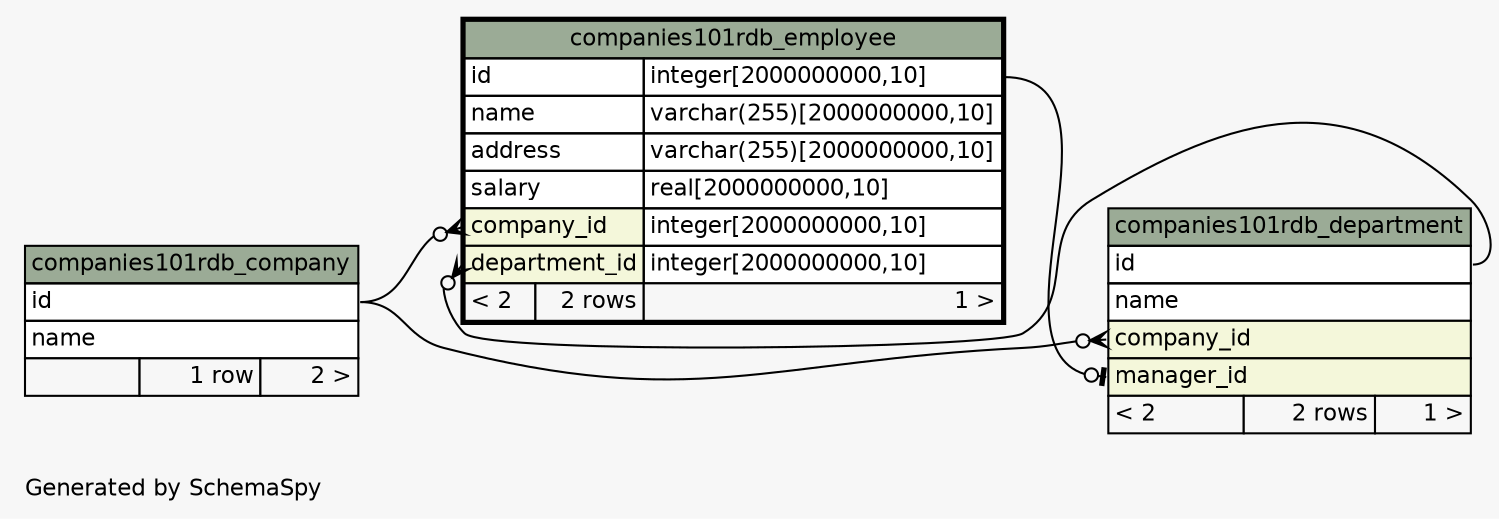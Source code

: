 // dot 2.38.0 on Windows 7 6.1
// SchemaSpy rev 590
digraph "oneDegreeRelationshipsDiagram" {
  graph [
    rankdir="RL"
    bgcolor="#f7f7f7"
    label="\nGenerated by SchemaSpy"
    labeljust="l"
    nodesep="0.18"
    ranksep="0.46"
    fontname="Helvetica"
    fontsize="11"
  ];
  node [
    fontname="Helvetica"
    fontsize="11"
    shape="plaintext"
  ];
  edge [
    arrowsize="0.8"
  ];
  "companies101rdb_department":"company_id":w -> "companies101rdb_company":"id":e [arrowhead=none dir=back arrowtail=crowodot];
  "companies101rdb_department":"manager_id":w -> "companies101rdb_employee":"id.type":e [arrowhead=none dir=back arrowtail=teeodot];
  "companies101rdb_employee":"company_id":w -> "companies101rdb_company":"id":e [arrowhead=none dir=back arrowtail=crowodot];
  "companies101rdb_employee":"department_id":w -> "companies101rdb_department":"id":e [arrowhead=none dir=back arrowtail=crowodot];
  "companies101rdb_company" [
    label=<
    <TABLE BORDER="0" CELLBORDER="1" CELLSPACING="0" BGCOLOR="#ffffff">
      <TR><TD COLSPAN="3" BGCOLOR="#9bab96" ALIGN="CENTER">companies101rdb_company</TD></TR>
      <TR><TD PORT="id" COLSPAN="3" ALIGN="LEFT">id</TD></TR>
      <TR><TD PORT="name" COLSPAN="3" ALIGN="LEFT">name</TD></TR>
      <TR><TD ALIGN="LEFT" BGCOLOR="#f7f7f7">  </TD><TD ALIGN="RIGHT" BGCOLOR="#f7f7f7">1 row</TD><TD ALIGN="RIGHT" BGCOLOR="#f7f7f7">2 &gt;</TD></TR>
    </TABLE>>
    URL="companies101rdb_company.html"
    tooltip="companies101rdb_company"
  ];
  "companies101rdb_department" [
    label=<
    <TABLE BORDER="0" CELLBORDER="1" CELLSPACING="0" BGCOLOR="#ffffff">
      <TR><TD COLSPAN="3" BGCOLOR="#9bab96" ALIGN="CENTER">companies101rdb_department</TD></TR>
      <TR><TD PORT="id" COLSPAN="3" ALIGN="LEFT">id</TD></TR>
      <TR><TD PORT="name" COLSPAN="3" ALIGN="LEFT">name</TD></TR>
      <TR><TD PORT="company_id" COLSPAN="3" BGCOLOR="#f4f7da" ALIGN="LEFT">company_id</TD></TR>
      <TR><TD PORT="manager_id" COLSPAN="3" BGCOLOR="#f4f7da" ALIGN="LEFT">manager_id</TD></TR>
      <TR><TD ALIGN="LEFT" BGCOLOR="#f7f7f7">&lt; 2</TD><TD ALIGN="RIGHT" BGCOLOR="#f7f7f7">2 rows</TD><TD ALIGN="RIGHT" BGCOLOR="#f7f7f7">1 &gt;</TD></TR>
    </TABLE>>
    URL="companies101rdb_department.html"
    tooltip="companies101rdb_department"
  ];
  "companies101rdb_employee" [
    label=<
    <TABLE BORDER="2" CELLBORDER="1" CELLSPACING="0" BGCOLOR="#ffffff">
      <TR><TD COLSPAN="3" BGCOLOR="#9bab96" ALIGN="CENTER">companies101rdb_employee</TD></TR>
      <TR><TD PORT="id" COLSPAN="2" ALIGN="LEFT">id</TD><TD PORT="id.type" ALIGN="LEFT">integer[2000000000,10]</TD></TR>
      <TR><TD PORT="name" COLSPAN="2" ALIGN="LEFT">name</TD><TD PORT="name.type" ALIGN="LEFT">varchar(255)[2000000000,10]</TD></TR>
      <TR><TD PORT="address" COLSPAN="2" ALIGN="LEFT">address</TD><TD PORT="address.type" ALIGN="LEFT">varchar(255)[2000000000,10]</TD></TR>
      <TR><TD PORT="salary" COLSPAN="2" ALIGN="LEFT">salary</TD><TD PORT="salary.type" ALIGN="LEFT">real[2000000000,10]</TD></TR>
      <TR><TD PORT="company_id" COLSPAN="2" BGCOLOR="#f4f7da" ALIGN="LEFT">company_id</TD><TD PORT="company_id.type" ALIGN="LEFT">integer[2000000000,10]</TD></TR>
      <TR><TD PORT="department_id" COLSPAN="2" BGCOLOR="#f4f7da" ALIGN="LEFT">department_id</TD><TD PORT="department_id.type" ALIGN="LEFT">integer[2000000000,10]</TD></TR>
      <TR><TD ALIGN="LEFT" BGCOLOR="#f7f7f7">&lt; 2</TD><TD ALIGN="RIGHT" BGCOLOR="#f7f7f7">2 rows</TD><TD ALIGN="RIGHT" BGCOLOR="#f7f7f7">1 &gt;</TD></TR>
    </TABLE>>
    URL="companies101rdb_employee.html"
    tooltip="companies101rdb_employee"
  ];
}
